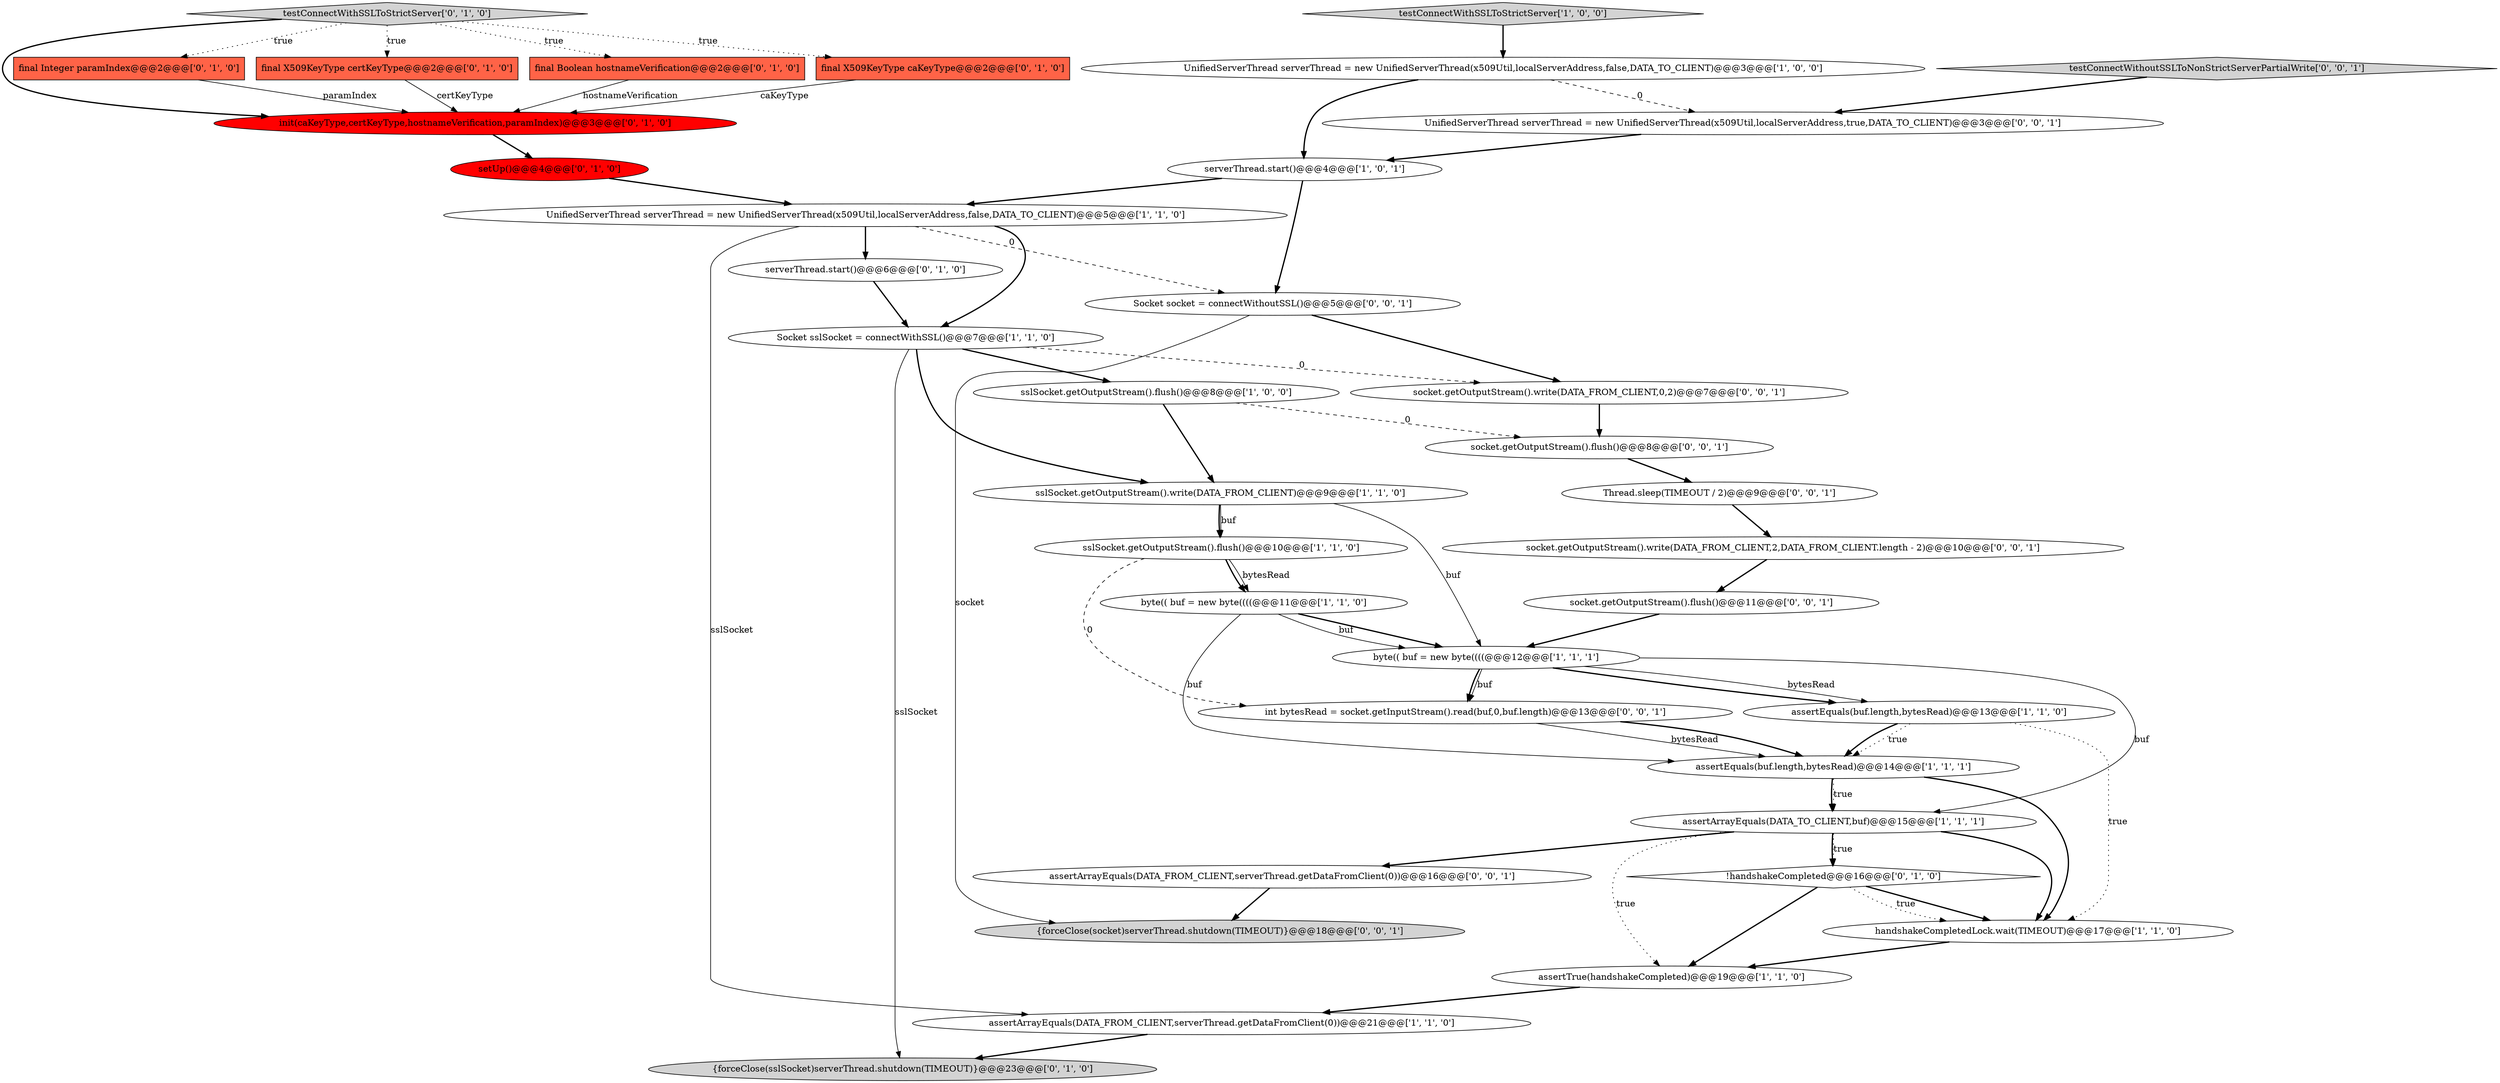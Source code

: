 digraph {
3 [style = filled, label = "UnifiedServerThread serverThread = new UnifiedServerThread(x509Util,localServerAddress,false,DATA_TO_CLIENT)@@@3@@@['1', '0', '0']", fillcolor = white, shape = ellipse image = "AAA0AAABBB1BBB"];
23 [style = filled, label = "testConnectWithSSLToStrictServer['0', '1', '0']", fillcolor = lightgray, shape = diamond image = "AAA0AAABBB2BBB"];
32 [style = filled, label = "assertArrayEquals(DATA_FROM_CLIENT,serverThread.getDataFromClient(0))@@@16@@@['0', '0', '1']", fillcolor = white, shape = ellipse image = "AAA0AAABBB3BBB"];
34 [style = filled, label = "testConnectWithoutSSLToNonStrictServerPartialWrite['0', '0', '1']", fillcolor = lightgray, shape = diamond image = "AAA0AAABBB3BBB"];
11 [style = filled, label = "assertArrayEquals(DATA_TO_CLIENT,buf)@@@15@@@['1', '1', '1']", fillcolor = white, shape = ellipse image = "AAA0AAABBB1BBB"];
30 [style = filled, label = "socket.getOutputStream().flush()@@@8@@@['0', '0', '1']", fillcolor = white, shape = ellipse image = "AAA0AAABBB3BBB"];
24 [style = filled, label = "final Boolean hostnameVerification@@@2@@@['0', '1', '0']", fillcolor = tomato, shape = box image = "AAA1AAABBB2BBB"];
27 [style = filled, label = "Thread.sleep(TIMEOUT / 2)@@@9@@@['0', '0', '1']", fillcolor = white, shape = ellipse image = "AAA0AAABBB3BBB"];
29 [style = filled, label = "socket.getOutputStream().flush()@@@11@@@['0', '0', '1']", fillcolor = white, shape = ellipse image = "AAA0AAABBB3BBB"];
25 [style = filled, label = "!handshakeCompleted@@@16@@@['0', '1', '0']", fillcolor = white, shape = diamond image = "AAA0AAABBB2BBB"];
26 [style = filled, label = "socket.getOutputStream().write(DATA_FROM_CLIENT,2,DATA_FROM_CLIENT.length - 2)@@@10@@@['0', '0', '1']", fillcolor = white, shape = ellipse image = "AAA0AAABBB3BBB"];
7 [style = filled, label = "testConnectWithSSLToStrictServer['1', '0', '0']", fillcolor = lightgray, shape = diamond image = "AAA0AAABBB1BBB"];
35 [style = filled, label = "UnifiedServerThread serverThread = new UnifiedServerThread(x509Util,localServerAddress,true,DATA_TO_CLIENT)@@@3@@@['0', '0', '1']", fillcolor = white, shape = ellipse image = "AAA0AAABBB3BBB"];
36 [style = filled, label = "Socket socket = connectWithoutSSL()@@@5@@@['0', '0', '1']", fillcolor = white, shape = ellipse image = "AAA0AAABBB3BBB"];
33 [style = filled, label = "socket.getOutputStream().write(DATA_FROM_CLIENT,0,2)@@@7@@@['0', '0', '1']", fillcolor = white, shape = ellipse image = "AAA0AAABBB3BBB"];
8 [style = filled, label = "byte(( buf = new byte((((@@@11@@@['1', '1', '0']", fillcolor = white, shape = ellipse image = "AAA0AAABBB1BBB"];
19 [style = filled, label = "{forceClose(sslSocket)serverThread.shutdown(TIMEOUT)}@@@23@@@['0', '1', '0']", fillcolor = lightgray, shape = ellipse image = "AAA0AAABBB2BBB"];
2 [style = filled, label = "Socket sslSocket = connectWithSSL()@@@7@@@['1', '1', '0']", fillcolor = white, shape = ellipse image = "AAA0AAABBB1BBB"];
15 [style = filled, label = "assertArrayEquals(DATA_FROM_CLIENT,serverThread.getDataFromClient(0))@@@21@@@['1', '1', '0']", fillcolor = white, shape = ellipse image = "AAA0AAABBB1BBB"];
28 [style = filled, label = "{forceClose(socket)serverThread.shutdown(TIMEOUT)}@@@18@@@['0', '0', '1']", fillcolor = lightgray, shape = ellipse image = "AAA0AAABBB3BBB"];
16 [style = filled, label = "final X509KeyType caKeyType@@@2@@@['0', '1', '0']", fillcolor = tomato, shape = box image = "AAA0AAABBB2BBB"];
1 [style = filled, label = "byte(( buf = new byte((((@@@12@@@['1', '1', '1']", fillcolor = white, shape = ellipse image = "AAA0AAABBB1BBB"];
5 [style = filled, label = "UnifiedServerThread serverThread = new UnifiedServerThread(x509Util,localServerAddress,false,DATA_TO_CLIENT)@@@5@@@['1', '1', '0']", fillcolor = white, shape = ellipse image = "AAA0AAABBB1BBB"];
22 [style = filled, label = "init(caKeyType,certKeyType,hostnameVerification,paramIndex)@@@3@@@['0', '1', '0']", fillcolor = red, shape = ellipse image = "AAA1AAABBB2BBB"];
20 [style = filled, label = "final Integer paramIndex@@@2@@@['0', '1', '0']", fillcolor = tomato, shape = box image = "AAA0AAABBB2BBB"];
17 [style = filled, label = "setUp()@@@4@@@['0', '1', '0']", fillcolor = red, shape = ellipse image = "AAA1AAABBB2BBB"];
31 [style = filled, label = "int bytesRead = socket.getInputStream().read(buf,0,buf.length)@@@13@@@['0', '0', '1']", fillcolor = white, shape = ellipse image = "AAA0AAABBB3BBB"];
12 [style = filled, label = "assertTrue(handshakeCompleted)@@@19@@@['1', '1', '0']", fillcolor = white, shape = ellipse image = "AAA0AAABBB1BBB"];
21 [style = filled, label = "final X509KeyType certKeyType@@@2@@@['0', '1', '0']", fillcolor = tomato, shape = box image = "AAA0AAABBB2BBB"];
10 [style = filled, label = "sslSocket.getOutputStream().write(DATA_FROM_CLIENT)@@@9@@@['1', '1', '0']", fillcolor = white, shape = ellipse image = "AAA0AAABBB1BBB"];
0 [style = filled, label = "sslSocket.getOutputStream().flush()@@@10@@@['1', '1', '0']", fillcolor = white, shape = ellipse image = "AAA0AAABBB1BBB"];
14 [style = filled, label = "handshakeCompletedLock.wait(TIMEOUT)@@@17@@@['1', '1', '0']", fillcolor = white, shape = ellipse image = "AAA0AAABBB1BBB"];
9 [style = filled, label = "assertEquals(buf.length,bytesRead)@@@14@@@['1', '1', '1']", fillcolor = white, shape = ellipse image = "AAA0AAABBB1BBB"];
13 [style = filled, label = "assertEquals(buf.length,bytesRead)@@@13@@@['1', '1', '0']", fillcolor = white, shape = ellipse image = "AAA0AAABBB1BBB"];
4 [style = filled, label = "sslSocket.getOutputStream().flush()@@@8@@@['1', '0', '0']", fillcolor = white, shape = ellipse image = "AAA0AAABBB1BBB"];
18 [style = filled, label = "serverThread.start()@@@6@@@['0', '1', '0']", fillcolor = white, shape = ellipse image = "AAA0AAABBB2BBB"];
6 [style = filled, label = "serverThread.start()@@@4@@@['1', '0', '1']", fillcolor = white, shape = ellipse image = "AAA0AAABBB1BBB"];
21->22 [style = solid, label="certKeyType"];
23->16 [style = dotted, label="true"];
4->10 [style = bold, label=""];
31->9 [style = solid, label="bytesRead"];
17->5 [style = bold, label=""];
10->1 [style = solid, label="buf"];
3->35 [style = dashed, label="0"];
1->13 [style = solid, label="bytesRead"];
9->11 [style = bold, label=""];
11->14 [style = bold, label=""];
35->6 [style = bold, label=""];
31->9 [style = bold, label=""];
26->29 [style = bold, label=""];
9->11 [style = dotted, label="true"];
11->12 [style = dotted, label="true"];
30->27 [style = bold, label=""];
12->15 [style = bold, label=""];
23->21 [style = dotted, label="true"];
4->30 [style = dashed, label="0"];
3->6 [style = bold, label=""];
11->32 [style = bold, label=""];
5->18 [style = bold, label=""];
25->14 [style = bold, label=""];
1->11 [style = solid, label="buf"];
25->14 [style = dotted, label="true"];
18->2 [style = bold, label=""];
15->19 [style = bold, label=""];
2->10 [style = bold, label=""];
36->33 [style = bold, label=""];
2->4 [style = bold, label=""];
20->22 [style = solid, label="paramIndex"];
1->13 [style = bold, label=""];
6->36 [style = bold, label=""];
2->19 [style = solid, label="sslSocket"];
7->3 [style = bold, label=""];
8->9 [style = solid, label="buf"];
5->36 [style = dashed, label="0"];
36->28 [style = solid, label="socket"];
8->1 [style = bold, label=""];
6->5 [style = bold, label=""];
5->2 [style = bold, label=""];
23->20 [style = dotted, label="true"];
23->22 [style = bold, label=""];
11->25 [style = dotted, label="true"];
13->9 [style = dotted, label="true"];
25->12 [style = bold, label=""];
5->15 [style = solid, label="sslSocket"];
14->12 [style = bold, label=""];
10->0 [style = bold, label=""];
10->0 [style = solid, label="buf"];
8->1 [style = solid, label="buf"];
0->8 [style = bold, label=""];
16->22 [style = solid, label="caKeyType"];
9->14 [style = bold, label=""];
33->30 [style = bold, label=""];
0->31 [style = dashed, label="0"];
22->17 [style = bold, label=""];
2->33 [style = dashed, label="0"];
13->9 [style = bold, label=""];
34->35 [style = bold, label=""];
29->1 [style = bold, label=""];
1->31 [style = bold, label=""];
24->22 [style = solid, label="hostnameVerification"];
13->14 [style = dotted, label="true"];
32->28 [style = bold, label=""];
23->24 [style = dotted, label="true"];
0->8 [style = solid, label="bytesRead"];
11->25 [style = bold, label=""];
27->26 [style = bold, label=""];
1->31 [style = solid, label="buf"];
}
